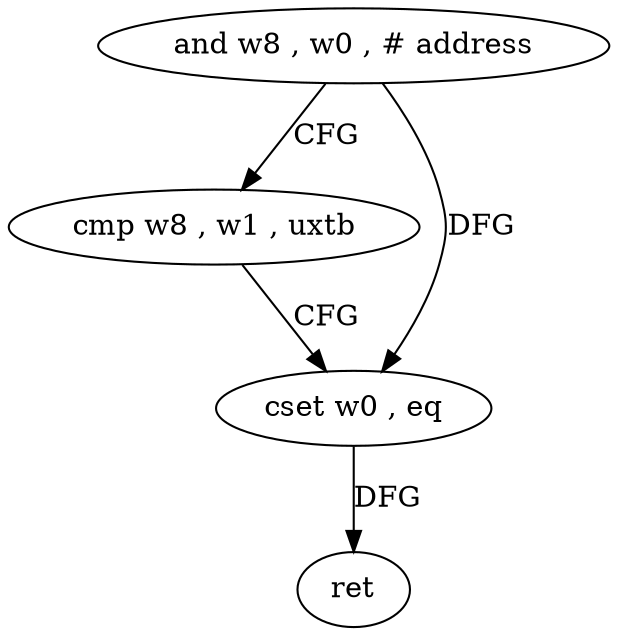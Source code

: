 digraph "func" {
"4209576" [label = "and w8 , w0 , # address" ]
"4209580" [label = "cmp w8 , w1 , uxtb" ]
"4209584" [label = "cset w0 , eq" ]
"4209588" [label = "ret" ]
"4209576" -> "4209580" [ label = "CFG" ]
"4209576" -> "4209584" [ label = "DFG" ]
"4209580" -> "4209584" [ label = "CFG" ]
"4209584" -> "4209588" [ label = "DFG" ]
}
